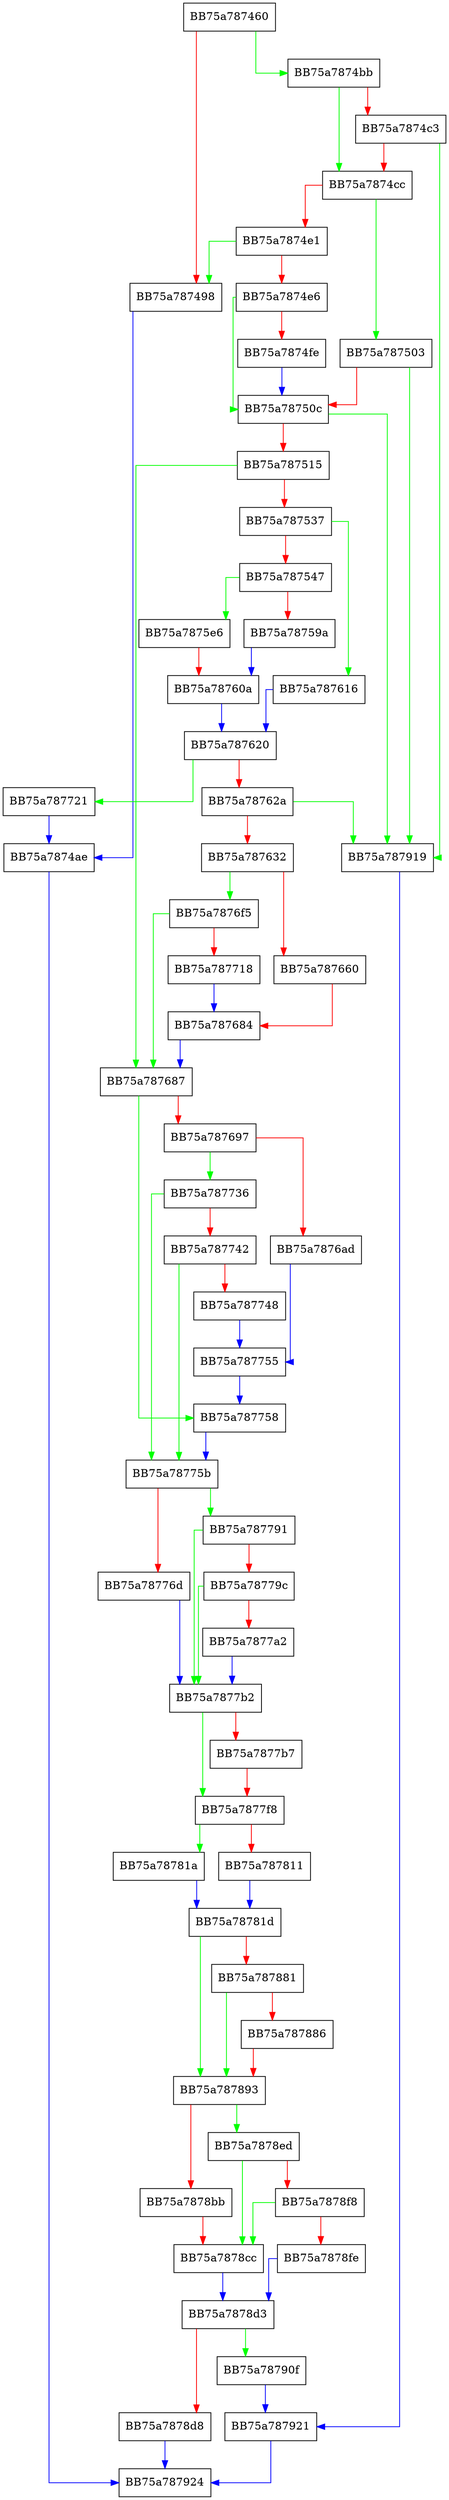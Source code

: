 digraph getFunctionIndirectType {
  node [shape="box"];
  graph [splines=ortho];
  BB75a787460 -> BB75a7874bb [color="green"];
  BB75a787460 -> BB75a787498 [color="red"];
  BB75a787498 -> BB75a7874ae [color="blue"];
  BB75a7874ae -> BB75a787924 [color="blue"];
  BB75a7874bb -> BB75a7874cc [color="green"];
  BB75a7874bb -> BB75a7874c3 [color="red"];
  BB75a7874c3 -> BB75a787919 [color="green"];
  BB75a7874c3 -> BB75a7874cc [color="red"];
  BB75a7874cc -> BB75a787503 [color="green"];
  BB75a7874cc -> BB75a7874e1 [color="red"];
  BB75a7874e1 -> BB75a787498 [color="green"];
  BB75a7874e1 -> BB75a7874e6 [color="red"];
  BB75a7874e6 -> BB75a78750c [color="green"];
  BB75a7874e6 -> BB75a7874fe [color="red"];
  BB75a7874fe -> BB75a78750c [color="blue"];
  BB75a787503 -> BB75a787919 [color="green"];
  BB75a787503 -> BB75a78750c [color="red"];
  BB75a78750c -> BB75a787919 [color="green"];
  BB75a78750c -> BB75a787515 [color="red"];
  BB75a787515 -> BB75a787687 [color="green"];
  BB75a787515 -> BB75a787537 [color="red"];
  BB75a787537 -> BB75a787616 [color="green"];
  BB75a787537 -> BB75a787547 [color="red"];
  BB75a787547 -> BB75a7875e6 [color="green"];
  BB75a787547 -> BB75a78759a [color="red"];
  BB75a78759a -> BB75a78760a [color="blue"];
  BB75a7875e6 -> BB75a78760a [color="red"];
  BB75a78760a -> BB75a787620 [color="blue"];
  BB75a787616 -> BB75a787620 [color="blue"];
  BB75a787620 -> BB75a787721 [color="green"];
  BB75a787620 -> BB75a78762a [color="red"];
  BB75a78762a -> BB75a787919 [color="green"];
  BB75a78762a -> BB75a787632 [color="red"];
  BB75a787632 -> BB75a7876f5 [color="green"];
  BB75a787632 -> BB75a787660 [color="red"];
  BB75a787660 -> BB75a787684 [color="red"];
  BB75a787684 -> BB75a787687 [color="blue"];
  BB75a787687 -> BB75a787758 [color="green"];
  BB75a787687 -> BB75a787697 [color="red"];
  BB75a787697 -> BB75a787736 [color="green"];
  BB75a787697 -> BB75a7876ad [color="red"];
  BB75a7876ad -> BB75a787755 [color="blue"];
  BB75a7876f5 -> BB75a787687 [color="green"];
  BB75a7876f5 -> BB75a787718 [color="red"];
  BB75a787718 -> BB75a787684 [color="blue"];
  BB75a787721 -> BB75a7874ae [color="blue"];
  BB75a787736 -> BB75a78775b [color="green"];
  BB75a787736 -> BB75a787742 [color="red"];
  BB75a787742 -> BB75a78775b [color="green"];
  BB75a787742 -> BB75a787748 [color="red"];
  BB75a787748 -> BB75a787755 [color="blue"];
  BB75a787755 -> BB75a787758 [color="blue"];
  BB75a787758 -> BB75a78775b [color="blue"];
  BB75a78775b -> BB75a787791 [color="green"];
  BB75a78775b -> BB75a78776d [color="red"];
  BB75a78776d -> BB75a7877b2 [color="blue"];
  BB75a787791 -> BB75a7877b2 [color="green"];
  BB75a787791 -> BB75a78779c [color="red"];
  BB75a78779c -> BB75a7877b2 [color="green"];
  BB75a78779c -> BB75a7877a2 [color="red"];
  BB75a7877a2 -> BB75a7877b2 [color="blue"];
  BB75a7877b2 -> BB75a7877f8 [color="green"];
  BB75a7877b2 -> BB75a7877b7 [color="red"];
  BB75a7877b7 -> BB75a7877f8 [color="red"];
  BB75a7877f8 -> BB75a78781a [color="green"];
  BB75a7877f8 -> BB75a787811 [color="red"];
  BB75a787811 -> BB75a78781d [color="blue"];
  BB75a78781a -> BB75a78781d [color="blue"];
  BB75a78781d -> BB75a787893 [color="green"];
  BB75a78781d -> BB75a787881 [color="red"];
  BB75a787881 -> BB75a787893 [color="green"];
  BB75a787881 -> BB75a787886 [color="red"];
  BB75a787886 -> BB75a787893 [color="red"];
  BB75a787893 -> BB75a7878ed [color="green"];
  BB75a787893 -> BB75a7878bb [color="red"];
  BB75a7878bb -> BB75a7878cc [color="red"];
  BB75a7878cc -> BB75a7878d3 [color="blue"];
  BB75a7878d3 -> BB75a78790f [color="green"];
  BB75a7878d3 -> BB75a7878d8 [color="red"];
  BB75a7878d8 -> BB75a787924 [color="blue"];
  BB75a7878ed -> BB75a7878cc [color="green"];
  BB75a7878ed -> BB75a7878f8 [color="red"];
  BB75a7878f8 -> BB75a7878cc [color="green"];
  BB75a7878f8 -> BB75a7878fe [color="red"];
  BB75a7878fe -> BB75a7878d3 [color="blue"];
  BB75a78790f -> BB75a787921 [color="blue"];
  BB75a787919 -> BB75a787921 [color="blue"];
  BB75a787921 -> BB75a787924 [color="blue"];
}